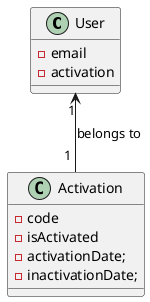 @startuml
class User  {
	-email
	-activation
}

class Activation {
	-code
    -isActivated
    -activationDate;
    -inactivationDate;
}


User "1" <-- " 1 " Activation : belongs to

@enduml
